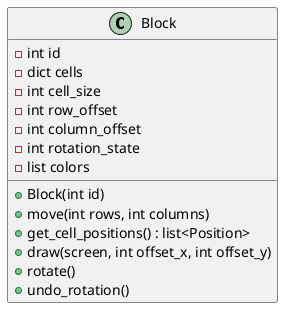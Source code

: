 @startuml
class Block {
    - int id
    - dict cells
    - int cell_size
    - int row_offset
    - int column_offset
    - int rotation_state
    - list colors
    + Block(int id)
    + move(int rows, int columns)
    + get_cell_positions() : list<Position>
    + draw(screen, int offset_x, int offset_y)
    + rotate()
    + undo_rotation()
}
@enduml
